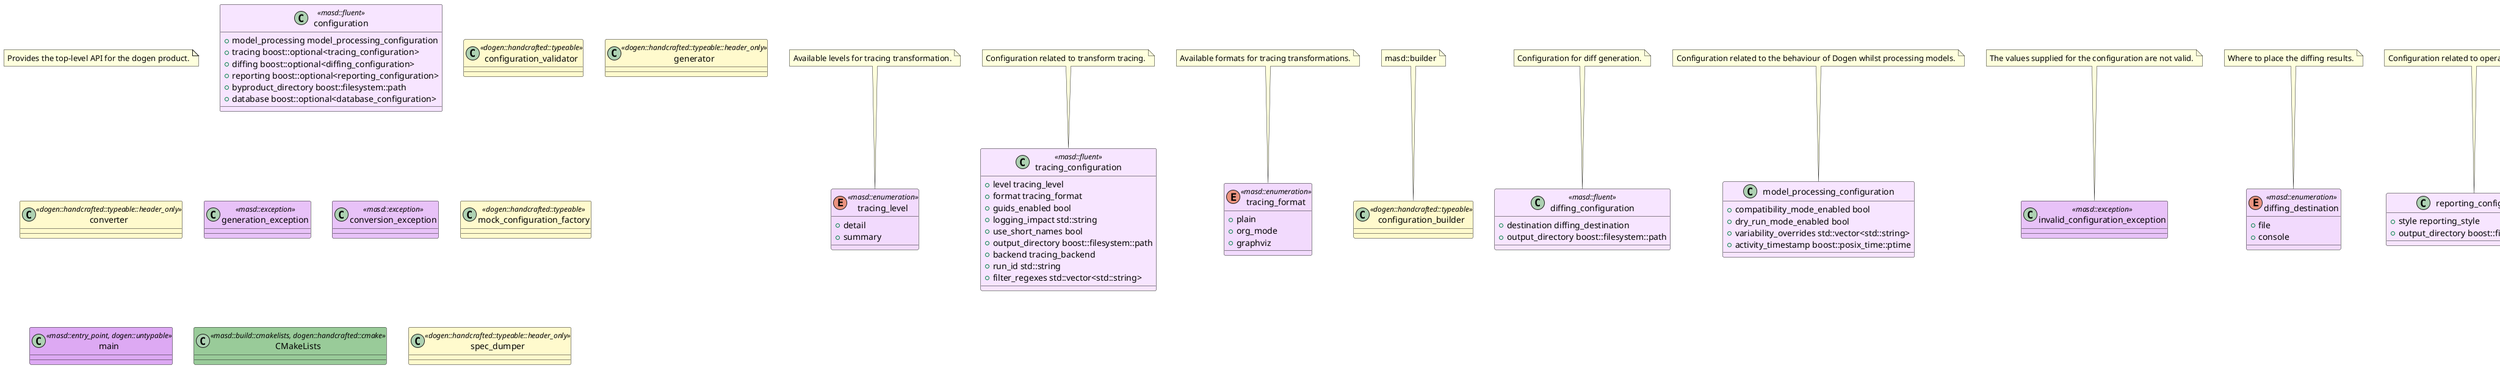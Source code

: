 @startuml
set namespaceSeparator ::
note as N1
Provides the top-level API for the dogen product.
end note

class configuration <<masd::fluent>> #F7E5FF {
        +{field} model_processing model_processing_configuration
        +{field} tracing boost::optional<tracing_configuration>
        +{field} diffing boost::optional<diffing_configuration>
        +{field} reporting boost::optional<reporting_configuration>
        +{field} byproduct_directory boost::filesystem::path
        +{field} database boost::optional<database_configuration>
}

enum tracing_level <<masd::enumeration>> #F2DAFD {
        +{field} detail
        +{field} summary
}

note top of  tracing_level
Available levels for tracing transformation.
end note

class tracing_configuration <<masd::fluent>> #F7E5FF {
        +{field} level tracing_level
        +{field} format tracing_format
        +{field} guids_enabled bool
        +{field} logging_impact std::string
        +{field} use_short_names bool
        +{field} output_directory boost::filesystem::path
        +{field} backend tracing_backend
        +{field} run_id std::string
        +{field} filter_regexes std::vector<std::string>
}

note top of  tracing_configuration
Configuration related to transform tracing.
end note

enum tracing_format <<masd::enumeration>> #F2DAFD {
        +{field} plain
        +{field} org_mode
        +{field} graphviz
}

note top of  tracing_format
Available formats for tracing transformations.
end note

class configuration_builder <<dogen::handcrafted::typeable>> #FFFACD {
}

note top of  configuration_builder
masd::builder
end note

class diffing_configuration <<masd::fluent>> #F7E5FF {
        +{field} destination diffing_destination
        +{field} output_directory boost::filesystem::path
}

note top of  diffing_configuration
Configuration for diff generation.
end note

class configuration_validator <<dogen::handcrafted::typeable>> #FFFACD {
}

class model_processing_configuration #F7E5FF {
        +{field} compatibility_mode_enabled bool
        +{field} dry_run_mode_enabled bool
        +{field} variability_overrides std::vector<std::string>
        +{field} activity_timestamp boost::posix_time::ptime
}

note top of  model_processing_configuration
Configuration related to the behaviour of Dogen whilst processing models.
end note

class invalid_configuration_exception <<masd::exception>> #E8C2F8 {
}

note top of  invalid_configuration_exception
The values supplied for the configuration are not valid.
end note

class generator <<dogen::handcrafted::typeable::header_only>> #FFFACD {
}

class converter <<dogen::handcrafted::typeable::header_only>> #FFFACD {
}

class generation_exception <<masd::exception>> #E8C2F8 {
}

class conversion_exception <<masd::exception>> #E8C2F8 {
}

enum diffing_destination <<masd::enumeration>> #F2DAFD {
        +{field} file
        +{field} console
}

note top of  diffing_destination
Where to place the diffing results.
end note

class reporting_configuration #F7E5FF {
        +{field} style reporting_style
        +{field} output_directory boost::filesystem::path
}

note top of  reporting_configuration
Configuration related to operational reports.
end note

enum reporting_style <<masd::enumeration, dogen::convertible>> #F2DAFD {
        +{field} plain
        +{field} org_mode
}

note top of  reporting_style
Available formats for operational reports.
end note

class mock_configuration_factory <<dogen::handcrafted::typeable>> #FFFACD {
}

class database_configuration #F7E5FF {
        +{field} host std::string
        +{field} port unsigned int
        +{field} name std::string
        +{field} user std::string
        +{field} password std::string
        +{field} engine database_engine
        +{field} generate_schema bool
}

note top of  database_configuration
Contains the config
end note

enum tracing_backend <<masd::enumeration>> #F2DAFD {
        +{field} file
        +{field} relational_database
}

note top of  tracing_backend
Available backends to manage tracing information.
end note

enum database_engine <<masd::enumeration>> #F2DAFD {
        +{field} postgres
        +{field} sqlite
}

note top of  database_engine
Supported relational databases engines.
end note

class main <<masd::entry_point, dogen::untypable>> #DDA9F3 {
}

class CMakeLists <<masd::build::cmakelists, dogen::handcrafted::cmake>> #99CB99 {
}

class specs #F7E5FF {
        +{field} categories std::list<spec_category>
}

note top of  specs
Describes details of the available functionality within this version of Dogen.
end note

class spec_category #F7E5FF {
        +{field} name std::string
        +{field} entries std::list<spec_entry>
        +{field} description std::string
}

note top of  spec_category
Describes a category of dogen specifications.
end note

class spec_entry #F7E5FF {
        +{field} name std::string
        +{field} description std::string
}

note top of  spec_entry
Unit of functionality within Dogen.
end note

class spec_dumper <<dogen::handcrafted::typeable::header_only>> #FFFACD {
}

class dumping_exception <<masd::exception>> #E8C2F8 {
}

note top of  dumping_exception
An error ocurred when dumping dogen's specs.
end note

@enduml
